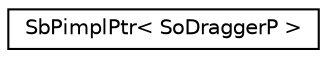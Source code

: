 digraph "Graphical Class Hierarchy"
{
 // LATEX_PDF_SIZE
  edge [fontname="Helvetica",fontsize="10",labelfontname="Helvetica",labelfontsize="10"];
  node [fontname="Helvetica",fontsize="10",shape=record];
  rankdir="LR";
  Node0 [label="SbPimplPtr\< SoDraggerP \>",height=0.2,width=0.4,color="black", fillcolor="white", style="filled",URL="$classSbPimplPtr.html",tooltip=" "];
}
